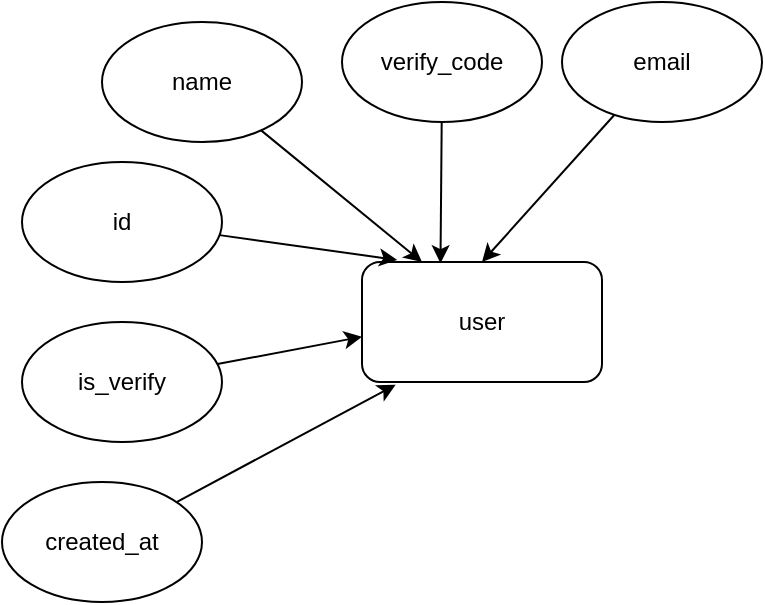 <mxfile version="27.1.6">
  <diagram name="Halaman-1" id="sII4yR1-26PbtiYNdZBn">
    <mxGraphModel dx="1500" dy="642" grid="1" gridSize="10" guides="1" tooltips="1" connect="1" arrows="1" fold="1" page="1" pageScale="1" pageWidth="827" pageHeight="1169" math="0" shadow="0">
      <root>
        <mxCell id="0" />
        <mxCell id="1" parent="0" />
        <mxCell id="6OxaUUX_s-rTlsvBRI5T-1" value="user" style="rounded=1;whiteSpace=wrap;html=1;" vertex="1" parent="1">
          <mxGeometry x="200" y="190" width="120" height="60" as="geometry" />
        </mxCell>
        <mxCell id="6OxaUUX_s-rTlsvBRI5T-11" style="rounded=0;orthogonalLoop=1;jettySize=auto;html=1;entryX=0.147;entryY=-0.017;entryDx=0;entryDy=0;entryPerimeter=0;" edge="1" parent="1" source="6OxaUUX_s-rTlsvBRI5T-2" target="6OxaUUX_s-rTlsvBRI5T-1">
          <mxGeometry relative="1" as="geometry">
            <mxPoint x="230" y="200" as="targetPoint" />
          </mxGeometry>
        </mxCell>
        <mxCell id="6OxaUUX_s-rTlsvBRI5T-2" value="id" style="ellipse;whiteSpace=wrap;html=1;" vertex="1" parent="1">
          <mxGeometry x="30" y="140" width="100" height="60" as="geometry" />
        </mxCell>
        <mxCell id="6OxaUUX_s-rTlsvBRI5T-10" style="rounded=0;orthogonalLoop=1;jettySize=auto;html=1;entryX=0.25;entryY=0;entryDx=0;entryDy=0;" edge="1" parent="1" source="6OxaUUX_s-rTlsvBRI5T-3" target="6OxaUUX_s-rTlsvBRI5T-1">
          <mxGeometry relative="1" as="geometry" />
        </mxCell>
        <mxCell id="6OxaUUX_s-rTlsvBRI5T-3" value="name&lt;span style=&quot;color: rgba(0, 0, 0, 0); font-family: monospace; font-size: 0px; text-align: start; text-wrap-mode: nowrap;&quot;&gt;%3CmxGraphModel%3E%3Croot%3E%3CmxCell%20id%3D%220%22%2F%3E%3CmxCell%20id%3D%221%22%20parent%3D%220%22%2F%3E%3CmxCell%20id%3D%222%22%20value%3D%22id%22%20style%3D%22ellipse%3BwhiteSpace%3Dwrap%3Bhtml%3D1%3B%22%20vertex%3D%221%22%20parent%3D%221%22%3E%3CmxGeometry%20x%3D%2270%22%20y%3D%22130%22%20width%3D%22100%22%20height%3D%2260%22%20as%3D%22geometry%22%2F%3E%3C%2FmxCell%3E%3C%2Froot%3E%3C%2FmxGraphModel%3E&lt;/span&gt;" style="ellipse;whiteSpace=wrap;html=1;" vertex="1" parent="1">
          <mxGeometry x="70" y="70" width="100" height="60" as="geometry" />
        </mxCell>
        <mxCell id="6OxaUUX_s-rTlsvBRI5T-9" style="rounded=0;orthogonalLoop=1;jettySize=auto;html=1;entryX=0.5;entryY=0;entryDx=0;entryDy=0;" edge="1" parent="1" source="6OxaUUX_s-rTlsvBRI5T-4" target="6OxaUUX_s-rTlsvBRI5T-1">
          <mxGeometry relative="1" as="geometry" />
        </mxCell>
        <mxCell id="6OxaUUX_s-rTlsvBRI5T-4" value="email" style="ellipse;whiteSpace=wrap;html=1;" vertex="1" parent="1">
          <mxGeometry x="300" y="60" width="100" height="60" as="geometry" />
        </mxCell>
        <mxCell id="6OxaUUX_s-rTlsvBRI5T-5" value="verify_code" style="ellipse;whiteSpace=wrap;html=1;" vertex="1" parent="1">
          <mxGeometry x="190" y="60" width="100" height="60" as="geometry" />
        </mxCell>
        <mxCell id="6OxaUUX_s-rTlsvBRI5T-6" value="is_verify" style="ellipse;whiteSpace=wrap;html=1;" vertex="1" parent="1">
          <mxGeometry x="30" y="220" width="100" height="60" as="geometry" />
        </mxCell>
        <mxCell id="6OxaUUX_s-rTlsvBRI5T-7" value="created_at" style="ellipse;whiteSpace=wrap;html=1;" vertex="1" parent="1">
          <mxGeometry x="20" y="300" width="100" height="60" as="geometry" />
        </mxCell>
        <mxCell id="6OxaUUX_s-rTlsvBRI5T-8" style="rounded=0;orthogonalLoop=1;jettySize=auto;html=1;entryX=0.327;entryY=0.01;entryDx=0;entryDy=0;entryPerimeter=0;" edge="1" parent="1" source="6OxaUUX_s-rTlsvBRI5T-5" target="6OxaUUX_s-rTlsvBRI5T-1">
          <mxGeometry relative="1" as="geometry" />
        </mxCell>
        <mxCell id="6OxaUUX_s-rTlsvBRI5T-12" style="rounded=0;orthogonalLoop=1;jettySize=auto;html=1;entryX=0;entryY=0.623;entryDx=0;entryDy=0;entryPerimeter=0;" edge="1" parent="1" source="6OxaUUX_s-rTlsvBRI5T-6" target="6OxaUUX_s-rTlsvBRI5T-1">
          <mxGeometry relative="1" as="geometry" />
        </mxCell>
        <mxCell id="6OxaUUX_s-rTlsvBRI5T-13" style="rounded=0;orthogonalLoop=1;jettySize=auto;html=1;entryX=0.14;entryY=1.023;entryDx=0;entryDy=0;entryPerimeter=0;" edge="1" parent="1" source="6OxaUUX_s-rTlsvBRI5T-7" target="6OxaUUX_s-rTlsvBRI5T-1">
          <mxGeometry relative="1" as="geometry" />
        </mxCell>
      </root>
    </mxGraphModel>
  </diagram>
</mxfile>
